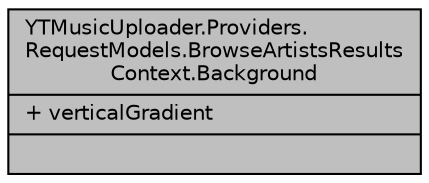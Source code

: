 digraph "YTMusicUploader.Providers.RequestModels.BrowseArtistsResultsContext.Background"
{
 // LATEX_PDF_SIZE
  edge [fontname="Helvetica",fontsize="10",labelfontname="Helvetica",labelfontsize="10"];
  node [fontname="Helvetica",fontsize="10",shape=record];
  Node1 [label="{YTMusicUploader.Providers.\lRequestModels.BrowseArtistsResults\lContext.Background\n|+ verticalGradient\l|}",height=0.2,width=0.4,color="black", fillcolor="grey75", style="filled", fontcolor="black",tooltip=" "];
}
